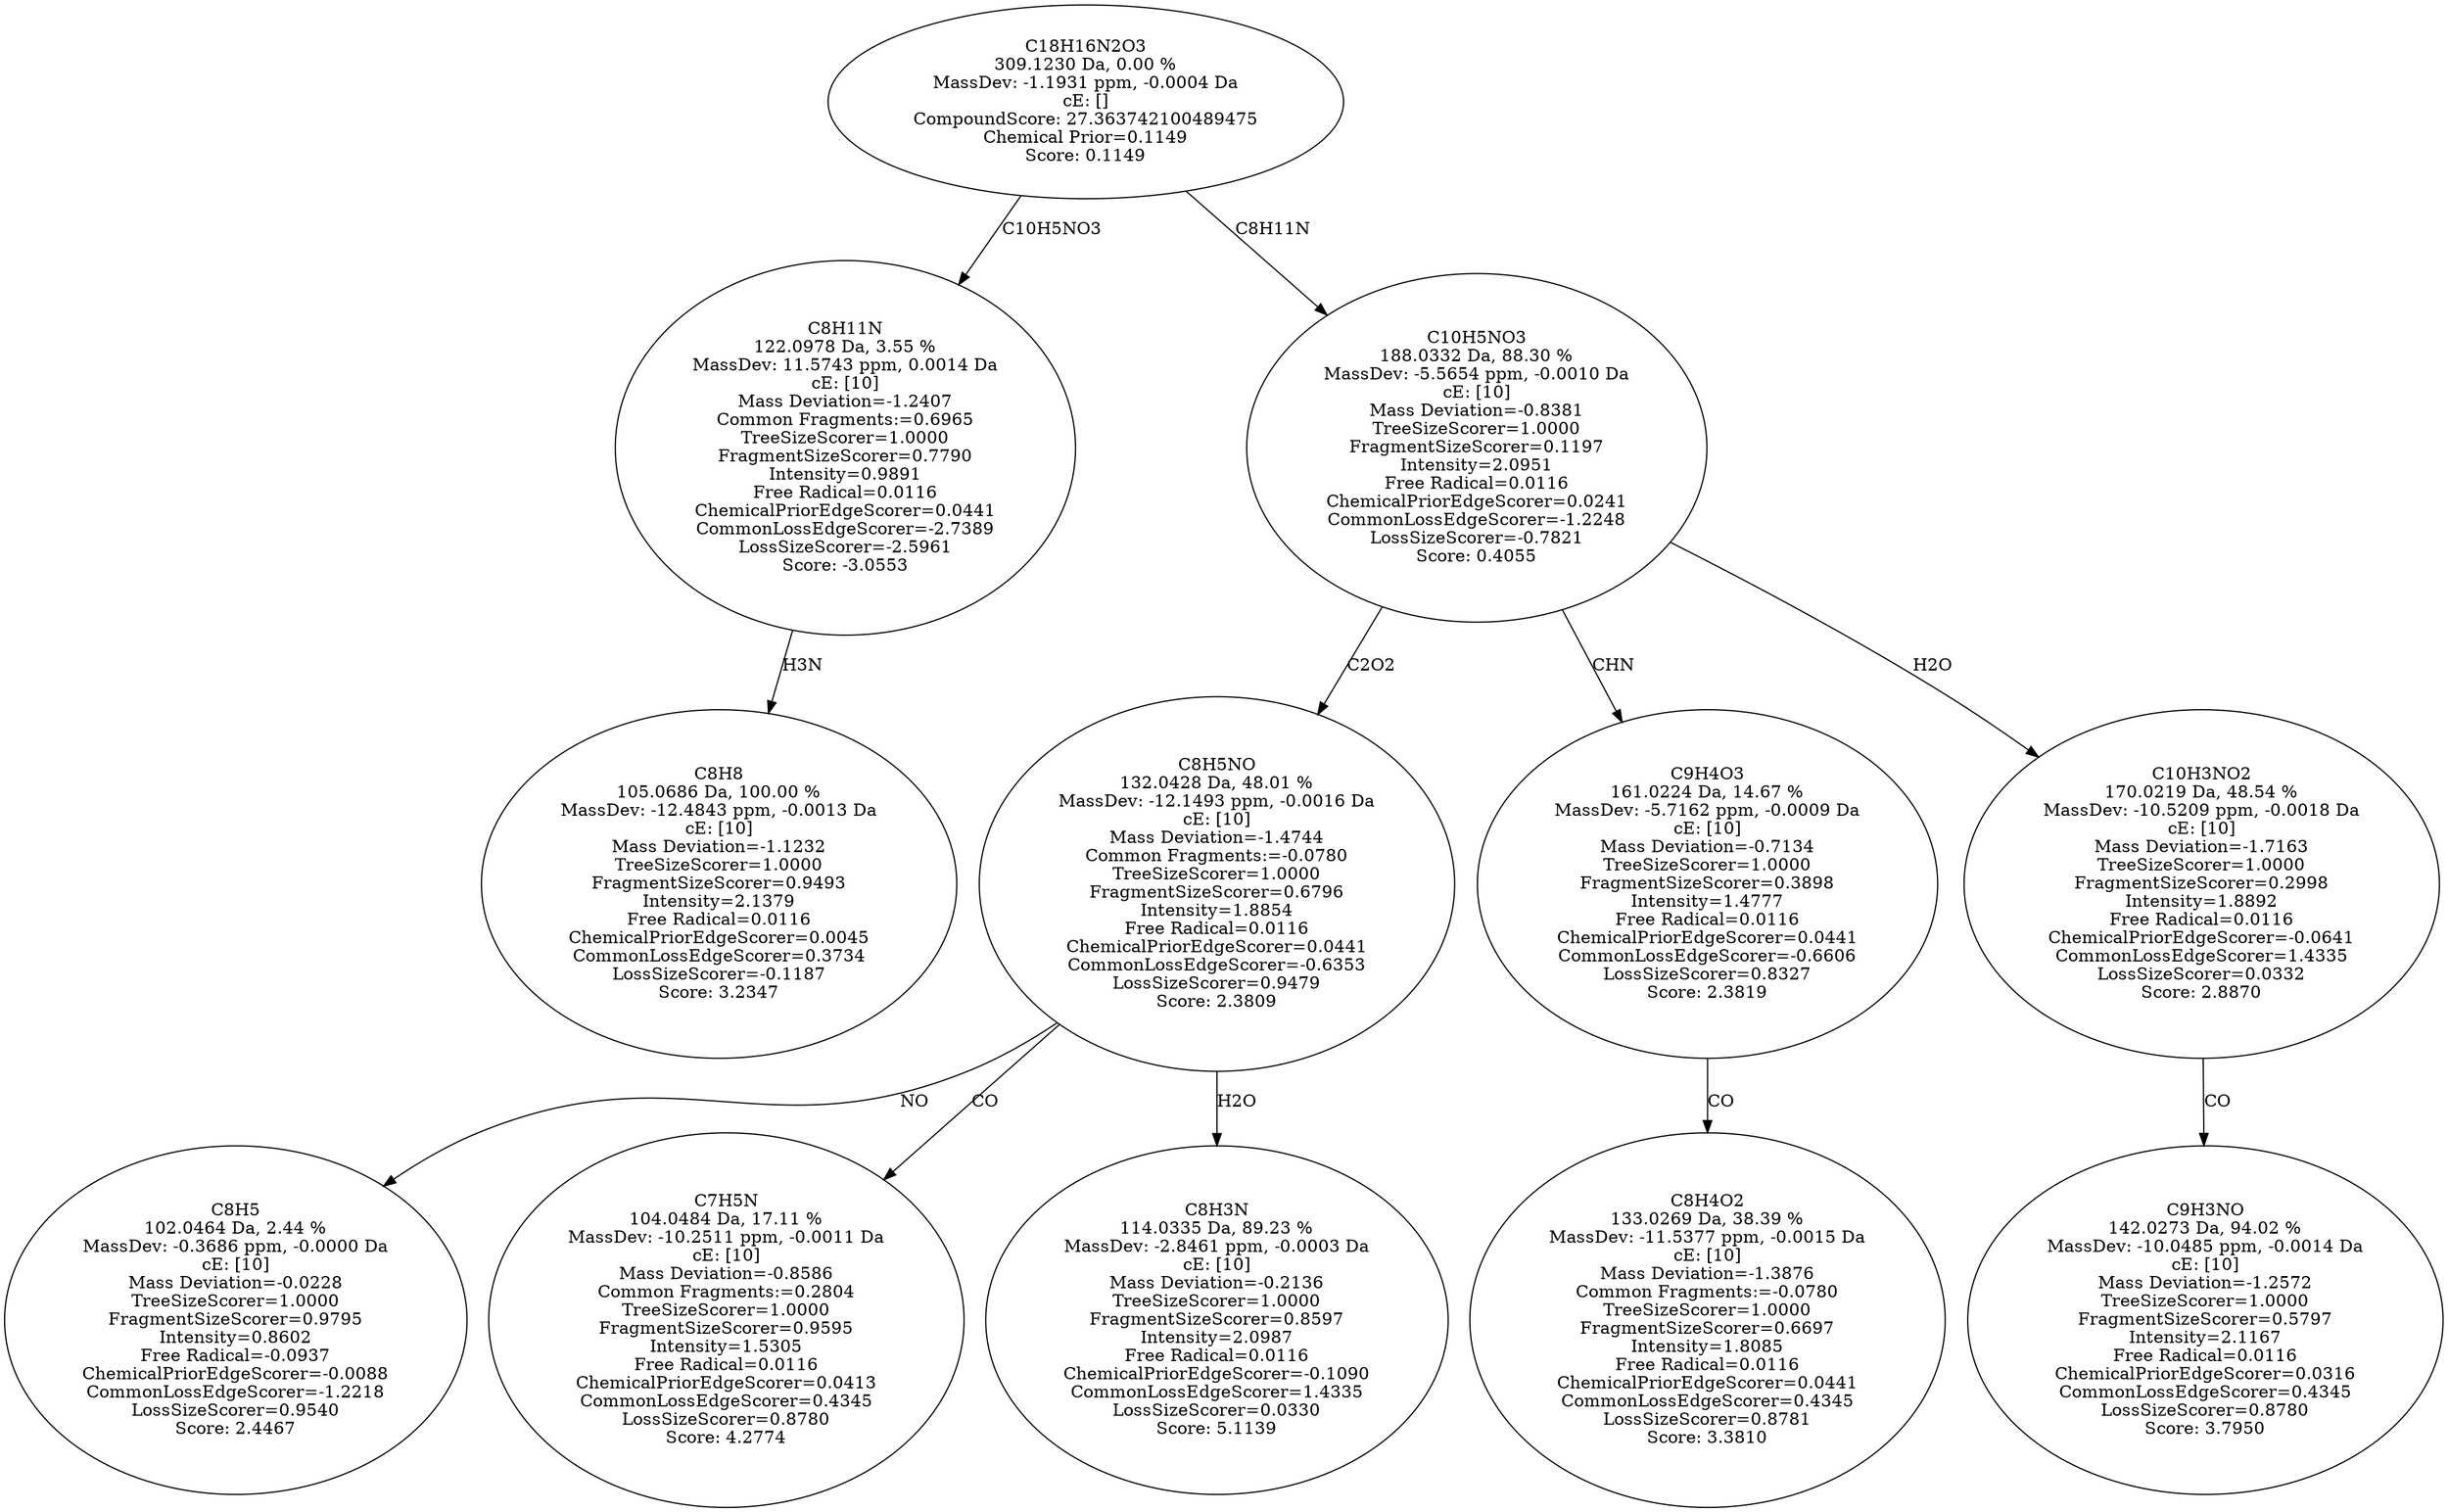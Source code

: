 strict digraph {
v1 [label="C8H8\n105.0686 Da, 100.00 %\nMassDev: -12.4843 ppm, -0.0013 Da\ncE: [10]\nMass Deviation=-1.1232\nTreeSizeScorer=1.0000\nFragmentSizeScorer=0.9493\nIntensity=2.1379\nFree Radical=0.0116\nChemicalPriorEdgeScorer=0.0045\nCommonLossEdgeScorer=0.3734\nLossSizeScorer=-0.1187\nScore: 3.2347"];
v2 [label="C8H11N\n122.0978 Da, 3.55 %\nMassDev: 11.5743 ppm, 0.0014 Da\ncE: [10]\nMass Deviation=-1.2407\nCommon Fragments:=0.6965\nTreeSizeScorer=1.0000\nFragmentSizeScorer=0.7790\nIntensity=0.9891\nFree Radical=0.0116\nChemicalPriorEdgeScorer=0.0441\nCommonLossEdgeScorer=-2.7389\nLossSizeScorer=-2.5961\nScore: -3.0553"];
v3 [label="C8H5\n102.0464 Da, 2.44 %\nMassDev: -0.3686 ppm, -0.0000 Da\ncE: [10]\nMass Deviation=-0.0228\nTreeSizeScorer=1.0000\nFragmentSizeScorer=0.9795\nIntensity=0.8602\nFree Radical=-0.0937\nChemicalPriorEdgeScorer=-0.0088\nCommonLossEdgeScorer=-1.2218\nLossSizeScorer=0.9540\nScore: 2.4467"];
v4 [label="C7H5N\n104.0484 Da, 17.11 %\nMassDev: -10.2511 ppm, -0.0011 Da\ncE: [10]\nMass Deviation=-0.8586\nCommon Fragments:=0.2804\nTreeSizeScorer=1.0000\nFragmentSizeScorer=0.9595\nIntensity=1.5305\nFree Radical=0.0116\nChemicalPriorEdgeScorer=0.0413\nCommonLossEdgeScorer=0.4345\nLossSizeScorer=0.8780\nScore: 4.2774"];
v5 [label="C8H3N\n114.0335 Da, 89.23 %\nMassDev: -2.8461 ppm, -0.0003 Da\ncE: [10]\nMass Deviation=-0.2136\nTreeSizeScorer=1.0000\nFragmentSizeScorer=0.8597\nIntensity=2.0987\nFree Radical=0.0116\nChemicalPriorEdgeScorer=-0.1090\nCommonLossEdgeScorer=1.4335\nLossSizeScorer=0.0330\nScore: 5.1139"];
v6 [label="C8H5NO\n132.0428 Da, 48.01 %\nMassDev: -12.1493 ppm, -0.0016 Da\ncE: [10]\nMass Deviation=-1.4744\nCommon Fragments:=-0.0780\nTreeSizeScorer=1.0000\nFragmentSizeScorer=0.6796\nIntensity=1.8854\nFree Radical=0.0116\nChemicalPriorEdgeScorer=0.0441\nCommonLossEdgeScorer=-0.6353\nLossSizeScorer=0.9479\nScore: 2.3809"];
v7 [label="C8H4O2\n133.0269 Da, 38.39 %\nMassDev: -11.5377 ppm, -0.0015 Da\ncE: [10]\nMass Deviation=-1.3876\nCommon Fragments:=-0.0780\nTreeSizeScorer=1.0000\nFragmentSizeScorer=0.6697\nIntensity=1.8085\nFree Radical=0.0116\nChemicalPriorEdgeScorer=0.0441\nCommonLossEdgeScorer=0.4345\nLossSizeScorer=0.8781\nScore: 3.3810"];
v8 [label="C9H4O3\n161.0224 Da, 14.67 %\nMassDev: -5.7162 ppm, -0.0009 Da\ncE: [10]\nMass Deviation=-0.7134\nTreeSizeScorer=1.0000\nFragmentSizeScorer=0.3898\nIntensity=1.4777\nFree Radical=0.0116\nChemicalPriorEdgeScorer=0.0441\nCommonLossEdgeScorer=-0.6606\nLossSizeScorer=0.8327\nScore: 2.3819"];
v9 [label="C9H3NO\n142.0273 Da, 94.02 %\nMassDev: -10.0485 ppm, -0.0014 Da\ncE: [10]\nMass Deviation=-1.2572\nTreeSizeScorer=1.0000\nFragmentSizeScorer=0.5797\nIntensity=2.1167\nFree Radical=0.0116\nChemicalPriorEdgeScorer=0.0316\nCommonLossEdgeScorer=0.4345\nLossSizeScorer=0.8780\nScore: 3.7950"];
v10 [label="C10H3NO2\n170.0219 Da, 48.54 %\nMassDev: -10.5209 ppm, -0.0018 Da\ncE: [10]\nMass Deviation=-1.7163\nTreeSizeScorer=1.0000\nFragmentSizeScorer=0.2998\nIntensity=1.8892\nFree Radical=0.0116\nChemicalPriorEdgeScorer=-0.0641\nCommonLossEdgeScorer=1.4335\nLossSizeScorer=0.0332\nScore: 2.8870"];
v11 [label="C10H5NO3\n188.0332 Da, 88.30 %\nMassDev: -5.5654 ppm, -0.0010 Da\ncE: [10]\nMass Deviation=-0.8381\nTreeSizeScorer=1.0000\nFragmentSizeScorer=0.1197\nIntensity=2.0951\nFree Radical=0.0116\nChemicalPriorEdgeScorer=0.0241\nCommonLossEdgeScorer=-1.2248\nLossSizeScorer=-0.7821\nScore: 0.4055"];
v12 [label="C18H16N2O3\n309.1230 Da, 0.00 %\nMassDev: -1.1931 ppm, -0.0004 Da\ncE: []\nCompoundScore: 27.363742100489475\nChemical Prior=0.1149\nScore: 0.1149"];
v2 -> v1 [label="H3N"];
v12 -> v2 [label="C10H5NO3"];
v6 -> v3 [label="NO"];
v6 -> v4 [label="CO"];
v6 -> v5 [label="H2O"];
v11 -> v6 [label="C2O2"];
v8 -> v7 [label="CO"];
v11 -> v8 [label="CHN"];
v10 -> v9 [label="CO"];
v11 -> v10 [label="H2O"];
v12 -> v11 [label="C8H11N"];
}